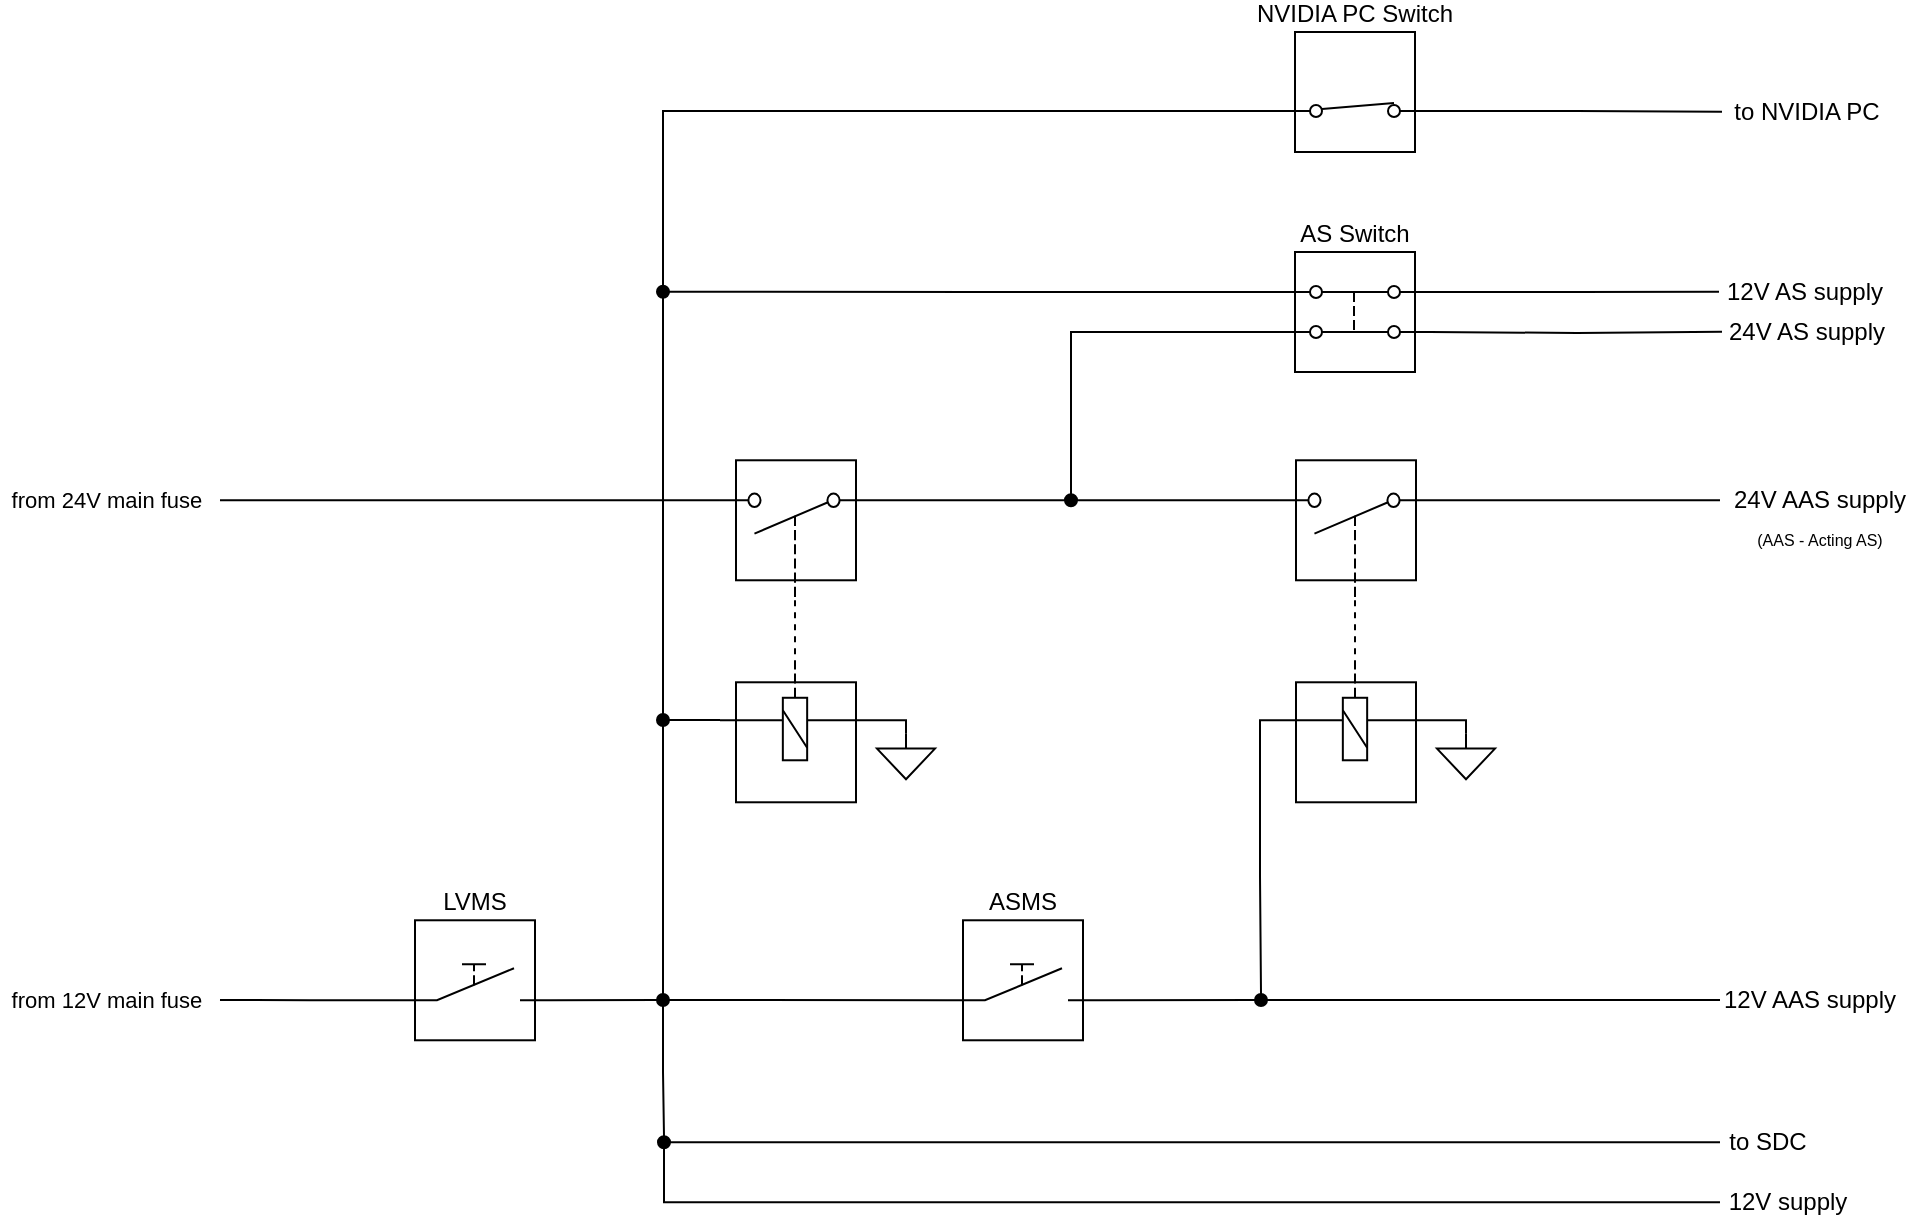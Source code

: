 <mxfile version="13.9.9" type="device"><diagram id="6-xamsQYtTJW2SEUkivO" name="Page-1"><mxGraphModel dx="3044" dy="1403" grid="1" gridSize="10" guides="1" tooltips="1" connect="1" arrows="1" fold="1" page="1" pageScale="1" pageWidth="850" pageHeight="1100" math="0" shadow="0"><root><mxCell id="0"/><mxCell id="1" parent="0"/><mxCell id="bNNI4iQXm2ey89lscLcG-67" style="edgeStyle=orthogonalEdgeStyle;rounded=0;orthogonalLoop=1;jettySize=auto;html=1;exitX=0.5;exitY=1;exitDx=0;exitDy=0;exitPerimeter=0;entryX=0.5;entryY=0;entryDx=0;entryDy=0;entryPerimeter=0;endArrow=none;endFill=0;fontSize=10;dashed=1;" edge="1" parent="1"><mxGeometry relative="1" as="geometry"><mxPoint x="729.786" y="1835.286" as="targetPoint"/></mxGeometry></mxCell><mxCell id="bNNI4iQXm2ey89lscLcG-210" value="NVIDIA PC Switch" style="group;labelPosition=center;verticalLabelPosition=top;align=center;verticalAlign=bottom;" vertex="1" connectable="0" parent="1"><mxGeometry x="140" y="252" width="75" height="60" as="geometry"/></mxCell><mxCell id="bNNI4iQXm2ey89lscLcG-211" value="" style="rounded=0;whiteSpace=wrap;html=1;fillColor=none;" vertex="1" parent="bNNI4iQXm2ey89lscLcG-210"><mxGeometry x="7.5" width="60" height="60" as="geometry"/></mxCell><mxCell id="bNNI4iQXm2ey89lscLcG-359" value="" style="pointerEvents=1;verticalLabelPosition=bottom;shadow=0;dashed=0;align=center;html=1;verticalAlign=top;shape=stencil(rZRRcoMgEIZPw2tHIWr72LHpBXICYjZ1pwgMktjcvujGaUiqk9TO+LLfD7v/AisTZVtLC4wnsrVQeSbeGOdH6VBuVcA8KDXB9IVCLRsgssHG9ouSTYe+qkluvTOf0OHOn/ehrsGhJ7UjVmR9KNYseQ2w/0RZGa2DAzS6jZQLPeSWqH1kAjVltqFIAx4c4YToVxSdztHT84oA4++P1DIHf0ex9M5iogxkqmtR7o2DD2cOeverRSv7A74RRrkxR5jqP83nuh8zKNQXGdLsDyliE/lyF8VyF1fXM/b1iIusiFPw+ccU+MRlhekbpmVmMyiFtoWfMcyjQcqjl5etYmNi3tgelfpfA9evZImB4eBuhmCg9M8awDc=);" vertex="1" parent="bNNI4iQXm2ey89lscLcG-210"><mxGeometry y="23.5" width="75" height="19" as="geometry"/></mxCell><mxCell id="bNNI4iQXm2ey89lscLcG-344" style="edgeStyle=orthogonalEdgeStyle;rounded=0;orthogonalLoop=1;jettySize=auto;html=1;endArrow=none;endFill=0;entryX=0;entryY=0.5;entryDx=0;entryDy=0;exitX=1;exitY=0.84;exitDx=0;exitDy=0;exitPerimeter=0;" edge="1" parent="1" source="bNNI4iQXm2ey89lscLcG-359" target="bNNI4iQXm2ey89lscLcG-345"><mxGeometry relative="1" as="geometry"><mxPoint x="286" y="292.143" as="targetPoint"/><mxPoint x="236" y="300" as="sourcePoint"/></mxGeometry></mxCell><mxCell id="bNNI4iQXm2ey89lscLcG-213" value="LVMS" style="group;labelPosition=center;verticalLabelPosition=top;align=center;verticalAlign=bottom;" vertex="1" connectable="0" parent="1"><mxGeometry x="-300" y="696.14" width="75" height="60" as="geometry"/></mxCell><mxCell id="bNNI4iQXm2ey89lscLcG-214" value="" style="rounded=0;whiteSpace=wrap;html=1;fillColor=none;" vertex="1" parent="bNNI4iQXm2ey89lscLcG-213"><mxGeometry x="7.5" width="60" height="60" as="geometry"/></mxCell><mxCell id="bNNI4iQXm2ey89lscLcG-215" value="" style="pointerEvents=1;verticalLabelPosition=bottom;shadow=0;dashed=0;align=center;fillColor=#ffffff;html=1;verticalAlign=top;strokeWidth=1;shape=mxgraph.electrical.electro-mechanical.manual_switch;labelBackgroundColor=none;fontSize=10;" vertex="1" parent="bNNI4iQXm2ey89lscLcG-213"><mxGeometry y="22" width="75" height="18" as="geometry"/></mxCell><mxCell id="bNNI4iQXm2ey89lscLcG-248" value="ASMS" style="group;labelPosition=center;verticalLabelPosition=top;align=center;verticalAlign=bottom;" vertex="1" connectable="0" parent="1"><mxGeometry x="-26" y="696.14" width="75" height="60" as="geometry"/></mxCell><mxCell id="bNNI4iQXm2ey89lscLcG-249" value="" style="rounded=0;whiteSpace=wrap;html=1;fillColor=none;" vertex="1" parent="bNNI4iQXm2ey89lscLcG-248"><mxGeometry x="7.5" width="60" height="60" as="geometry"/></mxCell><mxCell id="bNNI4iQXm2ey89lscLcG-250" value="" style="pointerEvents=1;verticalLabelPosition=bottom;shadow=0;dashed=0;align=center;fillColor=#ffffff;html=1;verticalAlign=top;strokeWidth=1;shape=mxgraph.electrical.electro-mechanical.manual_switch;labelBackgroundColor=none;fontSize=10;" vertex="1" parent="bNNI4iQXm2ey89lscLcG-248"><mxGeometry y="22" width="75" height="18" as="geometry"/></mxCell><mxCell id="bNNI4iQXm2ey89lscLcG-267" value="" style="group;rotation=-180;" vertex="1" connectable="0" parent="1"><mxGeometry x="-140" y="566.14" width="75" height="70" as="geometry"/></mxCell><mxCell id="bNNI4iQXm2ey89lscLcG-268" value="" style="rounded=0;whiteSpace=wrap;html=1;fillColor=none;rotation=-180;" vertex="1" parent="bNNI4iQXm2ey89lscLcG-267"><mxGeometry x="8" y="11" width="60" height="60" as="geometry"/></mxCell><mxCell id="bNNI4iQXm2ey89lscLcG-269" value="" style="pointerEvents=1;verticalLabelPosition=bottom;shadow=0;dashed=0;align=center;fillColor=#ffffff;html=1;verticalAlign=top;strokeWidth=1;shape=stencil(vZTBcoMgEIafxmsGQZtzx6YPkEvPNG4qUwMO0qR5+y6udoIJjvTQGQ/wr7/f6v6SiapvZAcZZ7Lv4OAy8ZJxfpZWyfcWZY6VhsSC0VbLE5CyB9leSeydNZ9wUbUb71a6AascVS+kbQu/FbuMPaPoL1EdjNbIVUb3QeWmjs+WSrsA/UYP7pBxAgeW1LHD72B3HXebgc5fUzC7FZj8fzBsUwag/AFGVKjEvqiojsbChzVfun7YnPXz/x03L4PZ5TzoRszeeuGdj6ptKR6xOzrpU3NXmMonc4YouYySJ3ur9I29EIF9ofNV+Pwpkc9S7SF+1n4ynn7BNf4hS5HJ4KmxONBa9g1aMcnax3pcTfNifAHqrVDjelxEs/638GzD6aemZ+YvlnKf/vkGz91POqh0Sg/CDw==);labelBackgroundColor=none;fontSize=10;rotation=-180;" vertex="1" parent="bNNI4iQXm2ey89lscLcG-267"><mxGeometry width="75" height="50" as="geometry"/></mxCell><mxCell id="bNNI4iQXm2ey89lscLcG-270" value="" style="group;rotation=-180;" vertex="1" connectable="0" parent="1"><mxGeometry x="-140" y="466.14" width="75" height="70" as="geometry"/></mxCell><mxCell id="bNNI4iQXm2ey89lscLcG-271" value="" style="rounded=0;whiteSpace=wrap;html=1;fillColor=none;rotation=-180;" vertex="1" parent="bNNI4iQXm2ey89lscLcG-270"><mxGeometry x="8" width="60" height="60" as="geometry"/></mxCell><mxCell id="bNNI4iQXm2ey89lscLcG-272" value="" style="pointerEvents=1;verticalLabelPosition=bottom;shadow=0;dashed=0;align=center;fillColor=#ffffff;html=1;verticalAlign=top;strokeWidth=1;shape=stencil(rVVNb4MwDP01XCcgQHedWHvspF12zsAd0UKCSFbWfz+DqUYosLJW4mA/8/Icf4DHUlPwCrzQ56aCzHrs2QvDI68Ff5cIhxgpCIxichUvgZBX4PKEiGmEzQo09i/0irG1/oRG5LbnClVALSxFG8I2Ueuyrec/Idg+LM20UpiF0Mo4kUEcz+ZCWSeRNzq4Qo0SLNSE+oR+O96JvKDzdmtEtleIBLeK7K+5yUPsyPgTMixFZK6aLD3oGj5q/aXyyeQq3jbuInAOl/oIc4Xtp2Tq0me6FGpAD+K1fFc+uVGfxvD/+qOeR9FK/Xjj8NlUNwc9nWkN7nG3c3NMkFJUBn63OXF2MXEGLB6VJFxI6SCkvKP0eBqWpJdlc24KLBbukGoXqrfofggsHdxSIUe7N/5c5lX7wkYNf1w5MCP+feel41x8HTqUfhQd8AM=);labelBackgroundColor=none;fontSize=10;rotation=-180;" vertex="1" parent="bNNI4iQXm2ey89lscLcG-270"><mxGeometry y="20" width="75" height="50" as="geometry"/></mxCell><mxCell id="bNNI4iQXm2ey89lscLcG-278" style="rounded=0;orthogonalLoop=1;jettySize=auto;html=1;exitX=0;exitY=0.5;exitDx=0;exitDy=0;endArrow=none;endFill=0;entryX=1;entryY=1;entryDx=0;entryDy=0;entryPerimeter=0;" edge="1" parent="1" source="bNNI4iQXm2ey89lscLcG-275" target="bNNI4iQXm2ey89lscLcG-215"><mxGeometry relative="1" as="geometry"><mxPoint x="-220" y="736.14" as="targetPoint"/></mxGeometry></mxCell><mxCell id="bNNI4iQXm2ey89lscLcG-279" style="edgeStyle=none;rounded=0;orthogonalLoop=1;jettySize=auto;html=1;exitX=1;exitY=0.5;exitDx=0;exitDy=0;entryX=0;entryY=1;entryDx=0;entryDy=0;entryPerimeter=0;endArrow=none;endFill=0;" edge="1" parent="1" source="bNNI4iQXm2ey89lscLcG-275" target="bNNI4iQXm2ey89lscLcG-250"><mxGeometry relative="1" as="geometry"/></mxCell><mxCell id="bNNI4iQXm2ey89lscLcG-283" style="edgeStyle=orthogonalEdgeStyle;rounded=0;orthogonalLoop=1;jettySize=auto;html=1;exitX=0.5;exitY=1;exitDx=0;exitDy=0;endArrow=none;endFill=0;entryX=0.5;entryY=0;entryDx=0;entryDy=0;" edge="1" parent="1" source="bNNI4iQXm2ey89lscLcG-275" target="bNNI4iQXm2ey89lscLcG-284"><mxGeometry relative="1" as="geometry"><mxPoint x="-150" y="807.14" as="targetPoint"/><Array as="points"><mxPoint x="-168" y="772"/><mxPoint x="-168" y="804"/></Array></mxGeometry></mxCell><mxCell id="bNNI4iQXm2ey89lscLcG-357" style="edgeStyle=orthogonalEdgeStyle;rounded=0;orthogonalLoop=1;jettySize=auto;html=1;exitX=0.5;exitY=0;exitDx=0;exitDy=0;entryX=0.5;entryY=1;entryDx=0;entryDy=0;endArrow=none;endFill=0;" edge="1" parent="1" source="bNNI4iQXm2ey89lscLcG-275" target="bNNI4iQXm2ey89lscLcG-356"><mxGeometry relative="1" as="geometry"/></mxCell><mxCell id="bNNI4iQXm2ey89lscLcG-275" value="" style="verticalLabelPosition=bottom;shadow=0;dashed=0;align=center;html=1;verticalAlign=top;strokeWidth=1;shape=ellipse;fillColor=#000000;fontSize=10;aspect=fixed;" vertex="1" parent="1"><mxGeometry x="-171.5" y="733" width="6" height="6" as="geometry"/></mxCell><mxCell id="bNNI4iQXm2ey89lscLcG-291" style="edgeStyle=orthogonalEdgeStyle;rounded=0;orthogonalLoop=1;jettySize=auto;html=1;exitX=1;exitY=0.5;exitDx=0;exitDy=0;entryX=0;entryY=0.5;entryDx=0;entryDy=0;endArrow=none;endFill=0;" edge="1" parent="1" source="bNNI4iQXm2ey89lscLcG-280" target="bNNI4iQXm2ey89lscLcG-290"><mxGeometry relative="1" as="geometry"/></mxCell><mxCell id="bNNI4iQXm2ey89lscLcG-280" value="" style="verticalLabelPosition=bottom;shadow=0;dashed=0;align=center;html=1;verticalAlign=top;strokeWidth=1;shape=ellipse;fillColor=#000000;fontSize=10;aspect=fixed;" vertex="1" parent="1"><mxGeometry x="127.5" y="733" width="6" height="6" as="geometry"/></mxCell><mxCell id="bNNI4iQXm2ey89lscLcG-281" style="edgeStyle=none;rounded=0;orthogonalLoop=1;jettySize=auto;html=1;exitX=1;exitY=1;exitDx=0;exitDy=0;exitPerimeter=0;entryX=0;entryY=0.5;entryDx=0;entryDy=0;endArrow=none;endFill=0;" edge="1" parent="1" source="bNNI4iQXm2ey89lscLcG-250" target="bNNI4iQXm2ey89lscLcG-280"><mxGeometry relative="1" as="geometry"/></mxCell><mxCell id="bNNI4iQXm2ey89lscLcG-284" value="" style="verticalLabelPosition=bottom;shadow=0;dashed=0;align=center;html=1;verticalAlign=top;strokeWidth=1;shape=ellipse;fillColor=#000000;fontSize=10;aspect=fixed;" vertex="1" parent="1"><mxGeometry x="-171" y="804.14" width="6" height="6" as="geometry"/></mxCell><mxCell id="bNNI4iQXm2ey89lscLcG-287" style="edgeStyle=orthogonalEdgeStyle;rounded=0;orthogonalLoop=1;jettySize=auto;html=1;exitX=0;exitY=0.5;exitDx=0;exitDy=0;entryX=1;entryY=0.5;entryDx=0;entryDy=0;endArrow=none;endFill=0;" edge="1" parent="1" source="bNNI4iQXm2ey89lscLcG-286" target="bNNI4iQXm2ey89lscLcG-284"><mxGeometry relative="1" as="geometry"/></mxCell><mxCell id="bNNI4iQXm2ey89lscLcG-286" value="to SDC" style="text;html=1;strokeColor=none;fillColor=none;align=center;verticalAlign=middle;whiteSpace=wrap;rounded=0;" vertex="1" parent="1"><mxGeometry x="360" y="797.14" width="47.5" height="20" as="geometry"/></mxCell><mxCell id="bNNI4iQXm2ey89lscLcG-288" value="12V supply" style="text;html=1;strokeColor=none;fillColor=none;align=center;verticalAlign=middle;whiteSpace=wrap;rounded=0;" vertex="1" parent="1"><mxGeometry x="360" y="827.14" width="67.5" height="20" as="geometry"/></mxCell><mxCell id="bNNI4iQXm2ey89lscLcG-290" value="12V AAS supply" style="text;html=1;strokeColor=none;fillColor=none;align=center;verticalAlign=middle;whiteSpace=wrap;rounded=0;" vertex="1" parent="1"><mxGeometry x="360" y="726" width="90" height="20" as="geometry"/></mxCell><mxCell id="bNNI4iQXm2ey89lscLcG-296" value="&lt;span style=&quot;font-size: 11px ; text-align: right ; background-color: rgb(255 , 255 , 255)&quot;&gt;from 12V main fuse&amp;nbsp;&lt;/span&gt;" style="text;html=1;strokeColor=none;fillColor=none;align=center;verticalAlign=middle;whiteSpace=wrap;rounded=0;" vertex="1" parent="1"><mxGeometry x="-500" y="726" width="110" height="20" as="geometry"/></mxCell><mxCell id="bNNI4iQXm2ey89lscLcG-297" style="edgeStyle=orthogonalEdgeStyle;rounded=0;orthogonalLoop=1;jettySize=auto;html=1;exitX=0;exitY=1;exitDx=0;exitDy=0;exitPerimeter=0;entryX=1;entryY=0.5;entryDx=0;entryDy=0;endArrow=none;endFill=0;" edge="1" parent="1" source="bNNI4iQXm2ey89lscLcG-215" target="bNNI4iQXm2ey89lscLcG-296"><mxGeometry relative="1" as="geometry"><Array as="points"><mxPoint x="-345" y="736.14"/></Array></mxGeometry></mxCell><mxCell id="bNNI4iQXm2ey89lscLcG-298" value="&lt;span style=&quot;font-size: 11px ; text-align: right ; background-color: rgb(255 , 255 , 255)&quot;&gt;from 24V main fuse&amp;nbsp;&lt;/span&gt;" style="text;html=1;strokeColor=none;fillColor=none;align=center;verticalAlign=middle;whiteSpace=wrap;rounded=0;" vertex="1" parent="1"><mxGeometry x="-500" y="476.14" width="110" height="20" as="geometry"/></mxCell><mxCell id="bNNI4iQXm2ey89lscLcG-299" style="edgeStyle=orthogonalEdgeStyle;rounded=0;orthogonalLoop=1;jettySize=auto;html=1;entryX=1;entryY=0.5;entryDx=0;entryDy=0;endArrow=none;endFill=0;exitX=1;exitY=1;exitDx=0;exitDy=0;exitPerimeter=0;" edge="1" parent="1" source="bNNI4iQXm2ey89lscLcG-272" target="bNNI4iQXm2ey89lscLcG-298"><mxGeometry relative="1" as="geometry"><mxPoint x="-260" y="486.14" as="sourcePoint"/><Array as="points"><mxPoint x="-170" y="486.14"/><mxPoint x="-170" y="486.14"/></Array></mxGeometry></mxCell><mxCell id="bNNI4iQXm2ey89lscLcG-300" value="" style="pointerEvents=1;verticalLabelPosition=bottom;shadow=0;dashed=0;align=center;fillColor=#ffffff;html=1;verticalAlign=top;strokeWidth=1;shape=mxgraph.electrical.signal_sources.signal_ground;labelBackgroundColor=none;fontSize=10;aspect=fixed;" vertex="1" parent="1"><mxGeometry x="-61.5" y="602.64" width="29" height="23" as="geometry"/></mxCell><mxCell id="bNNI4iQXm2ey89lscLcG-301" style="edgeStyle=orthogonalEdgeStyle;rounded=0;orthogonalLoop=1;jettySize=auto;html=1;exitX=0;exitY=0.4;exitDx=0;exitDy=0;exitPerimeter=0;entryX=0.5;entryY=0;entryDx=0;entryDy=0;entryPerimeter=0;endArrow=none;endFill=0;" edge="1" parent="1" source="bNNI4iQXm2ey89lscLcG-269" target="bNNI4iQXm2ey89lscLcG-300"><mxGeometry relative="1" as="geometry"/></mxCell><mxCell id="bNNI4iQXm2ey89lscLcG-273" style="edgeStyle=orthogonalEdgeStyle;rounded=0;orthogonalLoop=1;jettySize=auto;html=1;endArrow=none;endFill=0;fontSize=10;dashed=1;exitX=0.5;exitY=0;exitDx=0;exitDy=0;exitPerimeter=0;entryX=0.5;entryY=1;entryDx=0;entryDy=0;entryPerimeter=0;" edge="1" parent="1" target="bNNI4iQXm2ey89lscLcG-269" source="bNNI4iQXm2ey89lscLcG-272"><mxGeometry relative="1" as="geometry"><mxPoint x="-102.29" y="526.14" as="sourcePoint"/><mxPoint x="-80" y="557.14" as="targetPoint"/><Array as="points"/></mxGeometry></mxCell><mxCell id="bNNI4iQXm2ey89lscLcG-308" value="" style="group;rotation=-180;" vertex="1" connectable="0" parent="1"><mxGeometry x="140" y="566.14" width="75" height="70" as="geometry"/></mxCell><mxCell id="bNNI4iQXm2ey89lscLcG-309" value="" style="rounded=0;whiteSpace=wrap;html=1;fillColor=none;rotation=-180;" vertex="1" parent="bNNI4iQXm2ey89lscLcG-308"><mxGeometry x="8" y="11" width="60" height="60" as="geometry"/></mxCell><mxCell id="bNNI4iQXm2ey89lscLcG-310" value="" style="pointerEvents=1;verticalLabelPosition=bottom;shadow=0;dashed=0;align=center;fillColor=#ffffff;html=1;verticalAlign=top;strokeWidth=1;shape=stencil(vZTBcoMgEIafxmsGQZtzx6YPkEvPNG4qUwMO0qR5+y6udoIJjvTQGQ/wr7/f6v6SiapvZAcZZ7Lv4OAy8ZJxfpZWyfcWZY6VhsSC0VbLE5CyB9leSeydNZ9wUbUb71a6AascVS+kbQu/FbuMPaPoL1EdjNbIVUb3QeWmjs+WSrsA/UYP7pBxAgeW1LHD72B3HXebgc5fUzC7FZj8fzBsUwag/AFGVKjEvqiojsbChzVfun7YnPXz/x03L4PZ5TzoRszeeuGdj6ptKR6xOzrpU3NXmMonc4YouYySJ3ur9I29EIF9ofNV+Pwpkc9S7SF+1n4ynn7BNf4hS5HJ4KmxONBa9g1aMcnax3pcTfNifAHqrVDjelxEs/638GzD6aemZ+YvlnKf/vkGz91POqh0Sg/CDw==);labelBackgroundColor=none;fontSize=10;rotation=-180;" vertex="1" parent="bNNI4iQXm2ey89lscLcG-308"><mxGeometry width="75" height="50" as="geometry"/></mxCell><mxCell id="bNNI4iQXm2ey89lscLcG-311" value="" style="group;rotation=-180;" vertex="1" connectable="0" parent="1"><mxGeometry x="140" y="466.14" width="75" height="70" as="geometry"/></mxCell><mxCell id="bNNI4iQXm2ey89lscLcG-312" value="" style="rounded=0;whiteSpace=wrap;html=1;fillColor=none;rotation=-180;" vertex="1" parent="bNNI4iQXm2ey89lscLcG-311"><mxGeometry x="8" width="60" height="60" as="geometry"/></mxCell><mxCell id="bNNI4iQXm2ey89lscLcG-313" value="" style="pointerEvents=1;verticalLabelPosition=bottom;shadow=0;dashed=0;align=center;fillColor=#ffffff;html=1;verticalAlign=top;strokeWidth=1;shape=stencil(rVVNb4MwDP01XCcgQHedWHvspF12zsAd0UKCSFbWfz+DqUYosLJW4mA/8/Icf4DHUlPwCrzQ56aCzHrs2QvDI68Ff5cIhxgpCIxichUvgZBX4PKEiGmEzQo09i/0irG1/oRG5LbnClVALSxFG8I2Ueuyrec/Idg+LM20UpiF0Mo4kUEcz+ZCWSeRNzq4Qo0SLNSE+oR+O96JvKDzdmtEtleIBLeK7K+5yUPsyPgTMixFZK6aLD3oGj5q/aXyyeQq3jbuInAOl/oIc4Xtp2Tq0me6FGpAD+K1fFc+uVGfxvD/+qOeR9FK/Xjj8NlUNwc9nWkN7nG3c3NMkFJUBn63OXF2MXEGLB6VJFxI6SCkvKP0eBqWpJdlc24KLBbukGoXqrfofggsHdxSIUe7N/5c5lX7wkYNf1w5MCP+feel41x8HTqUfhQd8AM=);labelBackgroundColor=none;fontSize=10;rotation=-180;" vertex="1" parent="bNNI4iQXm2ey89lscLcG-311"><mxGeometry y="20" width="75" height="50" as="geometry"/></mxCell><mxCell id="bNNI4iQXm2ey89lscLcG-314" value="" style="pointerEvents=1;verticalLabelPosition=bottom;shadow=0;dashed=0;align=center;fillColor=#ffffff;html=1;verticalAlign=top;strokeWidth=1;shape=mxgraph.electrical.signal_sources.signal_ground;labelBackgroundColor=none;fontSize=10;aspect=fixed;" vertex="1" parent="1"><mxGeometry x="218.5" y="602.64" width="29" height="23" as="geometry"/></mxCell><mxCell id="bNNI4iQXm2ey89lscLcG-315" style="edgeStyle=orthogonalEdgeStyle;rounded=0;orthogonalLoop=1;jettySize=auto;html=1;exitX=0.5;exitY=0;exitDx=0;exitDy=0;exitPerimeter=0;endArrow=none;endFill=0;entryX=0;entryY=0.4;entryDx=0;entryDy=0;entryPerimeter=0;" edge="1" parent="1" source="bNNI4iQXm2ey89lscLcG-314" target="bNNI4iQXm2ey89lscLcG-310"><mxGeometry relative="1" as="geometry"><mxPoint x="233" y="586.14" as="targetPoint"/><Array as="points"><mxPoint x="233" y="596.14"/></Array></mxGeometry></mxCell><mxCell id="bNNI4iQXm2ey89lscLcG-317" style="edgeStyle=orthogonalEdgeStyle;rounded=0;orthogonalLoop=1;jettySize=auto;html=1;exitX=1;exitY=0.4;exitDx=0;exitDy=0;exitPerimeter=0;entryX=0.5;entryY=0;entryDx=0;entryDy=0;endArrow=none;endFill=0;" edge="1" parent="1" source="bNNI4iQXm2ey89lscLcG-310" target="bNNI4iQXm2ey89lscLcG-280"><mxGeometry relative="1" as="geometry"><Array as="points"><mxPoint x="130" y="596.14"/><mxPoint x="130" y="674.14"/><mxPoint x="130" y="674.14"/></Array></mxGeometry></mxCell><mxCell id="bNNI4iQXm2ey89lscLcG-318" style="edgeStyle=orthogonalEdgeStyle;rounded=0;orthogonalLoop=1;jettySize=auto;html=1;endArrow=none;endFill=0;fontSize=10;dashed=1;exitX=0.5;exitY=0;exitDx=0;exitDy=0;exitPerimeter=0;entryX=0.5;entryY=1;entryDx=0;entryDy=0;entryPerimeter=0;" edge="1" parent="1" source="bNNI4iQXm2ey89lscLcG-313" target="bNNI4iQXm2ey89lscLcG-310"><mxGeometry relative="1" as="geometry"><mxPoint x="-92.5" y="546.14" as="sourcePoint"/><mxPoint x="-92.5" y="576.14" as="targetPoint"/><Array as="points"/></mxGeometry></mxCell><mxCell id="bNNI4iQXm2ey89lscLcG-320" value="24V AAS supply" style="text;html=1;strokeColor=none;fillColor=none;align=center;verticalAlign=middle;whiteSpace=wrap;rounded=0;" vertex="1" parent="1"><mxGeometry x="360" y="476.14" width="100" height="20" as="geometry"/></mxCell><mxCell id="bNNI4iQXm2ey89lscLcG-325" value="" style="verticalLabelPosition=bottom;shadow=0;dashed=0;align=center;html=1;verticalAlign=top;strokeWidth=1;shape=ellipse;fillColor=#000000;fontSize=10;aspect=fixed;" vertex="1" parent="1"><mxGeometry x="32.5" y="483.14" width="6" height="6" as="geometry"/></mxCell><mxCell id="bNNI4iQXm2ey89lscLcG-326" style="edgeStyle=orthogonalEdgeStyle;rounded=0;orthogonalLoop=1;jettySize=auto;html=1;exitX=0;exitY=1;exitDx=0;exitDy=0;exitPerimeter=0;entryX=0;entryY=0.5;entryDx=0;entryDy=0;endArrow=none;endFill=0;" edge="1" parent="1" source="bNNI4iQXm2ey89lscLcG-272" target="bNNI4iQXm2ey89lscLcG-325"><mxGeometry relative="1" as="geometry"><Array as="points"><mxPoint x="-20" y="486.14"/><mxPoint x="-20" y="486.14"/></Array></mxGeometry></mxCell><mxCell id="bNNI4iQXm2ey89lscLcG-327" style="edgeStyle=orthogonalEdgeStyle;rounded=0;orthogonalLoop=1;jettySize=auto;html=1;exitX=1;exitY=1;exitDx=0;exitDy=0;exitPerimeter=0;entryX=1;entryY=0.5;entryDx=0;entryDy=0;endArrow=none;endFill=0;" edge="1" parent="1" source="bNNI4iQXm2ey89lscLcG-313" target="bNNI4iQXm2ey89lscLcG-325"><mxGeometry relative="1" as="geometry"><Array as="points"><mxPoint x="110" y="486.14"/><mxPoint x="110" y="486.14"/></Array></mxGeometry></mxCell><mxCell id="bNNI4iQXm2ey89lscLcG-329" style="edgeStyle=orthogonalEdgeStyle;rounded=0;orthogonalLoop=1;jettySize=auto;html=1;exitX=0;exitY=1;exitDx=0;exitDy=0;exitPerimeter=0;endArrow=none;endFill=0;entryX=0;entryY=0.5;entryDx=0;entryDy=0;" edge="1" parent="1" source="bNNI4iQXm2ey89lscLcG-313" target="bNNI4iQXm2ey89lscLcG-320"><mxGeometry relative="1" as="geometry"><mxPoint x="340" y="486.14" as="targetPoint"/><Array as="points"><mxPoint x="250" y="486.14"/><mxPoint x="250" y="486.14"/></Array></mxGeometry></mxCell><mxCell id="bNNI4iQXm2ey89lscLcG-341" style="edgeStyle=orthogonalEdgeStyle;rounded=0;orthogonalLoop=1;jettySize=auto;html=1;entryX=0;entryY=0.5;entryDx=0;entryDy=0;endArrow=none;endFill=0;exitX=0.5;exitY=1;exitDx=0;exitDy=0;" edge="1" parent="1" source="bNNI4iQXm2ey89lscLcG-284" target="bNNI4iQXm2ey89lscLcG-288"><mxGeometry relative="1" as="geometry"><mxPoint x="-147" y="837" as="sourcePoint"/></mxGeometry></mxCell><mxCell id="bNNI4iQXm2ey89lscLcG-343" style="edgeStyle=orthogonalEdgeStyle;rounded=0;orthogonalLoop=1;jettySize=auto;html=1;endArrow=none;endFill=0;entryX=0;entryY=0.84;entryDx=0;entryDy=0;entryPerimeter=0;exitX=0.5;exitY=0;exitDx=0;exitDy=0;" edge="1" parent="1" source="bNNI4iQXm2ey89lscLcG-361" target="bNNI4iQXm2ey89lscLcG-359"><mxGeometry relative="1" as="geometry"><mxPoint x="140" y="291.96" as="targetPoint"/><mxPoint x="19" y="292" as="sourcePoint"/></mxGeometry></mxCell><mxCell id="bNNI4iQXm2ey89lscLcG-345" value="to NVIDIA PC" style="text;html=1;strokeColor=none;fillColor=none;align=center;verticalAlign=middle;whiteSpace=wrap;rounded=0;" vertex="1" parent="1"><mxGeometry x="361" y="281.86" width="85" height="20" as="geometry"/></mxCell><mxCell id="bNNI4iQXm2ey89lscLcG-347" value="AS Switch" style="group;labelPosition=center;verticalLabelPosition=top;align=center;verticalAlign=bottom;" vertex="1" connectable="0" parent="1"><mxGeometry x="140" y="362" width="75" height="60" as="geometry"/></mxCell><mxCell id="bNNI4iQXm2ey89lscLcG-348" value="" style="rounded=0;whiteSpace=wrap;html=1;fillColor=none;" vertex="1" parent="bNNI4iQXm2ey89lscLcG-347"><mxGeometry x="7.5" width="60" height="60" as="geometry"/></mxCell><mxCell id="bNNI4iQXm2ey89lscLcG-354" value="" style="pointerEvents=1;verticalLabelPosition=bottom;shadow=0;dashed=0;align=center;html=1;verticalAlign=top;shape=mxgraph.electrical.electro-mechanical.dpst;" vertex="1" parent="bNNI4iQXm2ey89lscLcG-347"><mxGeometry y="17" width="75" height="26" as="geometry"/></mxCell><mxCell id="bNNI4iQXm2ey89lscLcG-349" style="edgeStyle=orthogonalEdgeStyle;rounded=0;orthogonalLoop=1;jettySize=auto;html=1;exitX=1;exitY=0.84;exitDx=0;exitDy=0;exitPerimeter=0;endArrow=none;endFill=0;entryX=0;entryY=0.5;entryDx=0;entryDy=0;" edge="1" parent="1" target="bNNI4iQXm2ey89lscLcG-351"><mxGeometry relative="1" as="geometry"><mxPoint x="286" y="402.143" as="targetPoint"/><mxPoint x="215" y="401.96" as="sourcePoint"/></mxGeometry></mxCell><mxCell id="bNNI4iQXm2ey89lscLcG-351" value="24V AS supply" style="text;html=1;strokeColor=none;fillColor=none;align=center;verticalAlign=middle;whiteSpace=wrap;rounded=0;" vertex="1" parent="1"><mxGeometry x="361" y="391.86" width="85" height="20" as="geometry"/></mxCell><mxCell id="bNNI4iQXm2ey89lscLcG-358" style="edgeStyle=orthogonalEdgeStyle;rounded=0;orthogonalLoop=1;jettySize=auto;html=1;exitX=1;exitY=0.5;exitDx=0;exitDy=0;endArrow=none;endFill=0;entryX=1;entryY=0.4;entryDx=0;entryDy=0;entryPerimeter=0;" edge="1" parent="1" source="bNNI4iQXm2ey89lscLcG-356" target="bNNI4iQXm2ey89lscLcG-269"><mxGeometry relative="1" as="geometry"><mxPoint x="-140" y="595" as="targetPoint"/></mxGeometry></mxCell><mxCell id="bNNI4iQXm2ey89lscLcG-364" style="edgeStyle=orthogonalEdgeStyle;rounded=0;orthogonalLoop=1;jettySize=auto;html=1;exitX=0.5;exitY=0;exitDx=0;exitDy=0;entryX=0.5;entryY=1;entryDx=0;entryDy=0;endArrow=none;endFill=0;fontSize=8;" edge="1" parent="1" source="bNNI4iQXm2ey89lscLcG-356" target="bNNI4iQXm2ey89lscLcG-361"><mxGeometry relative="1" as="geometry"/></mxCell><mxCell id="bNNI4iQXm2ey89lscLcG-356" value="" style="verticalLabelPosition=bottom;shadow=0;dashed=0;align=center;html=1;verticalAlign=top;strokeWidth=1;shape=ellipse;fillColor=#000000;fontSize=10;aspect=fixed;" vertex="1" parent="1"><mxGeometry x="-171.5" y="593" width="6" height="6" as="geometry"/></mxCell><mxCell id="bNNI4iQXm2ey89lscLcG-361" value="" style="verticalLabelPosition=bottom;shadow=0;dashed=0;align=center;html=1;verticalAlign=top;strokeWidth=1;shape=ellipse;fillColor=#000000;fontSize=10;aspect=fixed;" vertex="1" parent="1"><mxGeometry x="-171.5" y="378.86" width="6" height="6" as="geometry"/></mxCell><mxCell id="bNNI4iQXm2ey89lscLcG-362" style="edgeStyle=orthogonalEdgeStyle;rounded=0;orthogonalLoop=1;jettySize=auto;html=1;exitX=0;exitY=0.885;exitDx=0;exitDy=0;exitPerimeter=0;entryX=0.5;entryY=0;entryDx=0;entryDy=0;endArrow=none;endFill=0;" edge="1" parent="1" source="bNNI4iQXm2ey89lscLcG-354" target="bNNI4iQXm2ey89lscLcG-325"><mxGeometry relative="1" as="geometry"/></mxCell><mxCell id="bNNI4iQXm2ey89lscLcG-363" value="(AAS - Acting AS)" style="text;html=1;strokeColor=none;fillColor=none;align=center;verticalAlign=middle;whiteSpace=wrap;rounded=0;fontSize=8;" vertex="1" parent="1"><mxGeometry x="370" y="496.14" width="80" height="20" as="geometry"/></mxCell><mxCell id="bNNI4iQXm2ey89lscLcG-365" style="edgeStyle=orthogonalEdgeStyle;rounded=0;orthogonalLoop=1;jettySize=auto;html=1;exitX=0;exitY=0.115;exitDx=0;exitDy=0;exitPerimeter=0;entryX=1;entryY=0.5;entryDx=0;entryDy=0;endArrow=none;endFill=0;fontSize=8;" edge="1" parent="1" source="bNNI4iQXm2ey89lscLcG-354" target="bNNI4iQXm2ey89lscLcG-361"><mxGeometry relative="1" as="geometry"/></mxCell><mxCell id="bNNI4iQXm2ey89lscLcG-366" value="12V AS supply" style="text;html=1;strokeColor=none;fillColor=none;align=center;verticalAlign=middle;whiteSpace=wrap;rounded=0;" vertex="1" parent="1"><mxGeometry x="359.5" y="371.86" width="85" height="20" as="geometry"/></mxCell><mxCell id="bNNI4iQXm2ey89lscLcG-367" style="edgeStyle=orthogonalEdgeStyle;rounded=0;orthogonalLoop=1;jettySize=auto;html=1;exitX=1;exitY=0.115;exitDx=0;exitDy=0;exitPerimeter=0;entryX=0;entryY=0.5;entryDx=0;entryDy=0;endArrow=none;endFill=0;fontSize=8;" edge="1" parent="1" source="bNNI4iQXm2ey89lscLcG-354" target="bNNI4iQXm2ey89lscLcG-366"><mxGeometry relative="1" as="geometry"/></mxCell></root></mxGraphModel></diagram></mxfile>